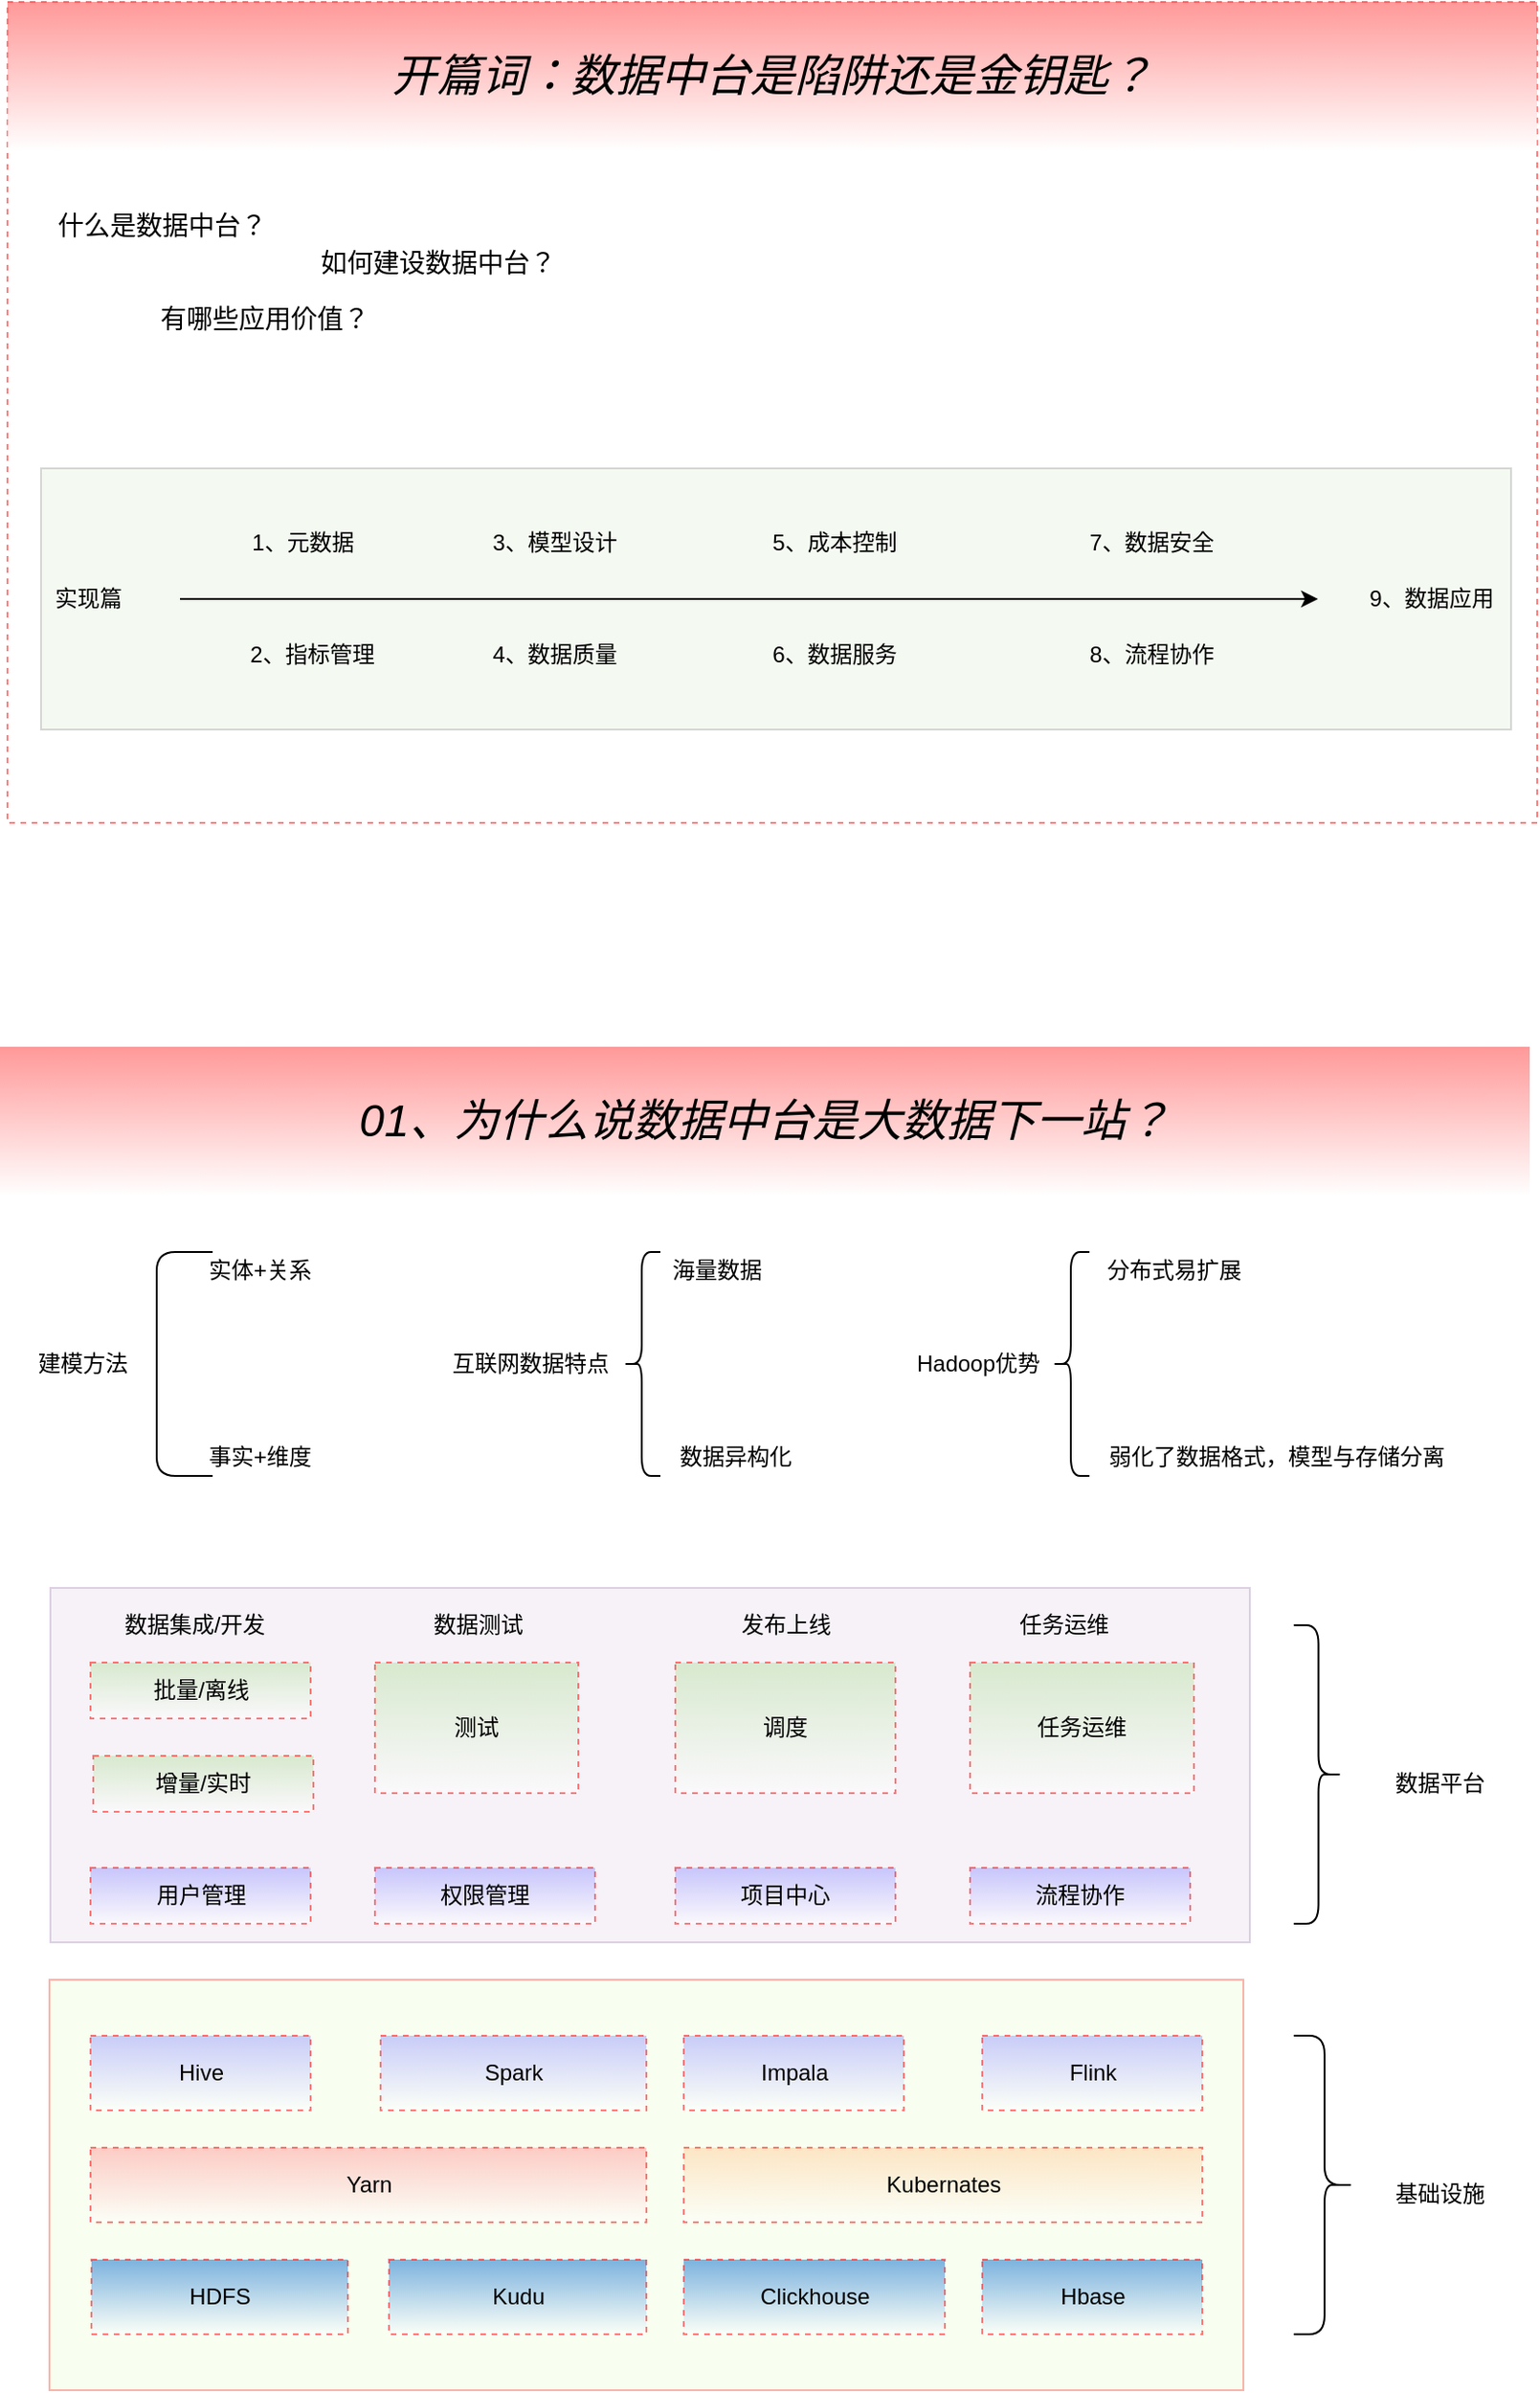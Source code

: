 <mxfile version="14.8.1" type="github">
  <diagram id="fgFn3dPt73MYGTA3JO_e" name="Page-1">
    <mxGraphModel dx="1426" dy="1963" grid="1" gridSize="10" guides="1" tooltips="1" connect="1" arrows="1" fold="1" page="1" pageScale="1" pageWidth="827" pageHeight="1169" math="0" shadow="0">
      <root>
        <mxCell id="0" />
        <mxCell id="1" parent="0" />
        <mxCell id="ZgDPxjDo1qlyhEOBNAD5-48" value="" style="rounded=0;whiteSpace=wrap;html=1;strokeColor=#000000;strokeWidth=1;fillColor=#B9E0A5;gradientColor=none;opacity=30;" vertex="1" parent="1">
          <mxGeometry x="22" y="130" width="788" height="140" as="geometry" />
        </mxCell>
        <mxCell id="ZgDPxjDo1qlyhEOBNAD5-45" value="" style="rounded=0;whiteSpace=wrap;html=1;strokeColor=#9673a6;strokeWidth=1;opacity=30;fillColor=#e1d5e7;" vertex="1" parent="1">
          <mxGeometry x="27" y="730" width="643" height="190" as="geometry" />
        </mxCell>
        <mxCell id="ZgDPxjDo1qlyhEOBNAD5-28" value="" style="rounded=0;whiteSpace=wrap;html=1;strokeColor=#FF0000;strokeWidth=1;fillColor=#E6FFCC;opacity=30;" vertex="1" parent="1">
          <mxGeometry x="26.5" y="940" width="640" height="220" as="geometry" />
        </mxCell>
        <mxCell id="ZgDPxjDo1qlyhEOBNAD5-14" value="" style="rounded=0;whiteSpace=wrap;html=1;opacity=50;dashed=1;strokeWidth=1;strokeColor=#FF0000;perimeterSpacing=10;" vertex="1" parent="1">
          <mxGeometry x="4" y="-120" width="820" height="440" as="geometry" />
        </mxCell>
        <mxCell id="pajPc3zmstrj46u7FXM_-1" value="&lt;font style=&quot;font-size: 14px&quot;&gt;什么是数据中台？&lt;/font&gt;" style="text;html=1;strokeColor=none;fillColor=none;align=center;verticalAlign=middle;whiteSpace=wrap;rounded=0;" parent="1" vertex="1">
          <mxGeometry x="26.5" y="-30" width="120" height="60" as="geometry" />
        </mxCell>
        <mxCell id="pajPc3zmstrj46u7FXM_-2" value="&lt;font style=&quot;font-size: 14px&quot;&gt;如何建设数据中台？&lt;/font&gt;" style="text;html=1;strokeColor=none;fillColor=none;align=center;verticalAlign=middle;whiteSpace=wrap;rounded=0;" parent="1" vertex="1">
          <mxGeometry x="160" y="-10" width="150" height="60" as="geometry" />
        </mxCell>
        <mxCell id="pajPc3zmstrj46u7FXM_-3" value="&lt;font style=&quot;font-size: 14px&quot;&gt;有哪些应用价值？&lt;/font&gt;" style="text;html=1;strokeColor=none;fillColor=none;align=center;verticalAlign=middle;whiteSpace=wrap;rounded=0;" parent="1" vertex="1">
          <mxGeometry x="71.5" y="20" width="140" height="60" as="geometry" />
        </mxCell>
        <mxCell id="pajPc3zmstrj46u7FXM_-4" value="" style="endArrow=classic;html=1;" parent="1" edge="1">
          <mxGeometry width="50" height="50" relative="1" as="geometry">
            <mxPoint x="96.5" y="200" as="sourcePoint" />
            <mxPoint x="706.5" y="200" as="targetPoint" />
          </mxGeometry>
        </mxCell>
        <mxCell id="pajPc3zmstrj46u7FXM_-5" value="实现篇" style="text;html=1;align=center;verticalAlign=middle;resizable=0;points=[];autosize=1;strokeColor=none;" parent="1" vertex="1">
          <mxGeometry x="21.5" y="190" width="50" height="20" as="geometry" />
        </mxCell>
        <mxCell id="pajPc3zmstrj46u7FXM_-6" value="1、元数据" style="text;html=1;align=center;verticalAlign=middle;resizable=0;points=[];autosize=1;strokeColor=none;" parent="1" vertex="1">
          <mxGeometry x="126.5" y="160" width="70" height="20" as="geometry" />
        </mxCell>
        <mxCell id="pajPc3zmstrj46u7FXM_-7" value="3、模型设计" style="text;html=1;align=center;verticalAlign=middle;resizable=0;points=[];autosize=1;strokeColor=none;" parent="1" vertex="1">
          <mxGeometry x="256.5" y="160" width="80" height="20" as="geometry" />
        </mxCell>
        <mxCell id="pajPc3zmstrj46u7FXM_-8" value="2、指标管理" style="text;html=1;align=center;verticalAlign=middle;resizable=0;points=[];autosize=1;strokeColor=none;" parent="1" vertex="1">
          <mxGeometry x="126.5" y="220" width="80" height="20" as="geometry" />
        </mxCell>
        <mxCell id="pajPc3zmstrj46u7FXM_-9" value="4、数据质量" style="text;html=1;align=center;verticalAlign=middle;resizable=0;points=[];autosize=1;strokeColor=none;" parent="1" vertex="1">
          <mxGeometry x="256.5" y="220" width="80" height="20" as="geometry" />
        </mxCell>
        <mxCell id="pajPc3zmstrj46u7FXM_-10" value="5、成本控制" style="text;html=1;align=center;verticalAlign=middle;resizable=0;points=[];autosize=1;strokeColor=none;" parent="1" vertex="1">
          <mxGeometry x="406.5" y="160" width="80" height="20" as="geometry" />
        </mxCell>
        <mxCell id="pajPc3zmstrj46u7FXM_-11" value="6、数据服务" style="text;html=1;align=center;verticalAlign=middle;resizable=0;points=[];autosize=1;strokeColor=none;" parent="1" vertex="1">
          <mxGeometry x="406.5" y="220" width="80" height="20" as="geometry" />
        </mxCell>
        <mxCell id="pajPc3zmstrj46u7FXM_-12" value="7、数据安全" style="text;html=1;align=center;verticalAlign=middle;resizable=0;points=[];autosize=1;strokeColor=none;" parent="1" vertex="1">
          <mxGeometry x="576.5" y="160" width="80" height="20" as="geometry" />
        </mxCell>
        <mxCell id="pajPc3zmstrj46u7FXM_-13" value="8、流程协作" style="text;html=1;align=center;verticalAlign=middle;resizable=0;points=[];autosize=1;strokeColor=none;" parent="1" vertex="1">
          <mxGeometry x="576.5" y="220" width="80" height="20" as="geometry" />
        </mxCell>
        <mxCell id="pajPc3zmstrj46u7FXM_-14" value="9、数据应用" style="text;html=1;align=center;verticalAlign=middle;resizable=0;points=[];autosize=1;strokeColor=none;" parent="1" vertex="1">
          <mxGeometry x="726.5" y="190" width="80" height="20" as="geometry" />
        </mxCell>
        <mxCell id="ZgDPxjDo1qlyhEOBNAD5-1" value="" style="shape=curlyBracket;whiteSpace=wrap;html=1;rounded=1;size=0;" vertex="1" parent="1">
          <mxGeometry x="84" y="550" width="30" height="120" as="geometry" />
        </mxCell>
        <mxCell id="ZgDPxjDo1qlyhEOBNAD5-2" value="建模方法" style="text;html=1;align=center;verticalAlign=middle;resizable=0;points=[];autosize=1;strokeColor=none;" vertex="1" parent="1">
          <mxGeometry x="14" y="600" width="60" height="20" as="geometry" />
        </mxCell>
        <mxCell id="ZgDPxjDo1qlyhEOBNAD5-3" value="实体+关系" style="text;html=1;align=center;verticalAlign=middle;resizable=0;points=[];autosize=1;strokeColor=none;" vertex="1" parent="1">
          <mxGeometry x="104" y="550" width="70" height="20" as="geometry" />
        </mxCell>
        <mxCell id="ZgDPxjDo1qlyhEOBNAD5-4" value="事实+维度" style="text;html=1;align=center;verticalAlign=middle;resizable=0;points=[];autosize=1;strokeColor=none;" vertex="1" parent="1">
          <mxGeometry x="104" y="650" width="70" height="20" as="geometry" />
        </mxCell>
        <mxCell id="ZgDPxjDo1qlyhEOBNAD5-6" value="" style="shape=curlyBracket;whiteSpace=wrap;html=1;rounded=1;" vertex="1" parent="1">
          <mxGeometry x="334" y="550" width="20" height="120" as="geometry" />
        </mxCell>
        <mxCell id="ZgDPxjDo1qlyhEOBNAD5-7" value="互联网数据特点" style="text;html=1;align=center;verticalAlign=middle;resizable=0;points=[];autosize=1;strokeColor=none;" vertex="1" parent="1">
          <mxGeometry x="234" y="600" width="100" height="20" as="geometry" />
        </mxCell>
        <mxCell id="ZgDPxjDo1qlyhEOBNAD5-8" value="海量数据" style="text;html=1;align=center;verticalAlign=middle;resizable=0;points=[];autosize=1;strokeColor=none;" vertex="1" parent="1">
          <mxGeometry x="354" y="550" width="60" height="20" as="geometry" />
        </mxCell>
        <mxCell id="ZgDPxjDo1qlyhEOBNAD5-9" value="数据异构化" style="text;html=1;align=center;verticalAlign=middle;resizable=0;points=[];autosize=1;strokeColor=none;" vertex="1" parent="1">
          <mxGeometry x="354" y="650" width="80" height="20" as="geometry" />
        </mxCell>
        <mxCell id="ZgDPxjDo1qlyhEOBNAD5-10" value="" style="shape=curlyBracket;whiteSpace=wrap;html=1;rounded=1;" vertex="1" parent="1">
          <mxGeometry x="564" y="550" width="20" height="120" as="geometry" />
        </mxCell>
        <mxCell id="ZgDPxjDo1qlyhEOBNAD5-11" value="Hadoop优势" style="text;html=1;align=center;verticalAlign=middle;resizable=0;points=[];autosize=1;strokeColor=none;" vertex="1" parent="1">
          <mxGeometry x="484" y="600" width="80" height="20" as="geometry" />
        </mxCell>
        <mxCell id="ZgDPxjDo1qlyhEOBNAD5-12" value="分布式易扩展" style="text;html=1;align=center;verticalAlign=middle;resizable=0;points=[];autosize=1;strokeColor=none;" vertex="1" parent="1">
          <mxGeometry x="584" y="550" width="90" height="20" as="geometry" />
        </mxCell>
        <mxCell id="ZgDPxjDo1qlyhEOBNAD5-13" value="弱化了数据格式，模型与存储分离" style="text;html=1;align=center;verticalAlign=middle;resizable=0;points=[];autosize=1;strokeColor=none;" vertex="1" parent="1">
          <mxGeometry x="584" y="650" width="200" height="20" as="geometry" />
        </mxCell>
        <mxCell id="ZgDPxjDo1qlyhEOBNAD5-15" value="&lt;font style=&quot;font-size: 24px&quot;&gt;&lt;i&gt;开篇词：数据中台是陷阱还是金钥匙？&lt;/i&gt;&lt;/font&gt;" style="text;html=1;strokeColor=none;align=center;verticalAlign=middle;whiteSpace=wrap;rounded=0;dashed=1;opacity=50;fillColor=#FF3333;gradientColor=#ffffff;" vertex="1" parent="1">
          <mxGeometry x="4" y="-120" width="820" height="80" as="geometry" />
        </mxCell>
        <mxCell id="ZgDPxjDo1qlyhEOBNAD5-16" value="&lt;font style=&quot;font-size: 24px&quot;&gt;&lt;i&gt;01、为什么说数据中台是大数据下一站？&lt;/i&gt;&lt;/font&gt;" style="text;html=1;strokeColor=none;align=center;verticalAlign=middle;whiteSpace=wrap;rounded=0;dashed=1;opacity=50;fillColor=#FF3333;gradientColor=#ffffff;" vertex="1" parent="1">
          <mxGeometry y="440" width="820" height="80" as="geometry" />
        </mxCell>
        <mxCell id="ZgDPxjDo1qlyhEOBNAD5-17" value="Hive" style="rounded=0;whiteSpace=wrap;html=1;dashed=1;strokeColor=#FF0000;strokeWidth=1;fillColor=#9999FF;gradientColor=#ffffff;opacity=50;" vertex="1" parent="1">
          <mxGeometry x="48.5" y="970" width="118" height="40" as="geometry" />
        </mxCell>
        <mxCell id="ZgDPxjDo1qlyhEOBNAD5-18" value="Spark" style="rounded=0;whiteSpace=wrap;html=1;dashed=1;strokeColor=#FF0000;strokeWidth=1;fillColor=#9999FF;gradientColor=#ffffff;opacity=50;" vertex="1" parent="1">
          <mxGeometry x="204" y="970" width="142.5" height="40" as="geometry" />
        </mxCell>
        <mxCell id="ZgDPxjDo1qlyhEOBNAD5-19" value="Impala" style="rounded=0;whiteSpace=wrap;html=1;dashed=1;strokeColor=#FF0000;strokeWidth=1;fillColor=#9999FF;gradientColor=#ffffff;opacity=50;" vertex="1" parent="1">
          <mxGeometry x="366.5" y="970" width="118" height="40" as="geometry" />
        </mxCell>
        <mxCell id="ZgDPxjDo1qlyhEOBNAD5-20" value="Flink" style="rounded=0;whiteSpace=wrap;html=1;dashed=1;strokeColor=#FF0000;strokeWidth=1;fillColor=#9999FF;gradientColor=#ffffff;opacity=50;" vertex="1" parent="1">
          <mxGeometry x="526.5" y="970" width="118" height="40" as="geometry" />
        </mxCell>
        <mxCell id="ZgDPxjDo1qlyhEOBNAD5-21" value="Yarn" style="rounded=0;whiteSpace=wrap;html=1;dashed=1;strokeColor=#FF0000;strokeWidth=1;gradientColor=#ffffff;opacity=50;fillColor=#FF9999;" vertex="1" parent="1">
          <mxGeometry x="48.5" y="1030" width="298" height="40" as="geometry" />
        </mxCell>
        <mxCell id="ZgDPxjDo1qlyhEOBNAD5-22" value="Kubernates" style="rounded=0;whiteSpace=wrap;html=1;dashed=1;strokeColor=#FF0000;strokeWidth=1;gradientColor=#ffffff;opacity=50;fillColor=#FFCC99;" vertex="1" parent="1">
          <mxGeometry x="366.5" y="1030" width="278" height="40" as="geometry" />
        </mxCell>
        <mxCell id="ZgDPxjDo1qlyhEOBNAD5-23" value="HDFS" style="rounded=0;whiteSpace=wrap;html=1;dashed=1;strokeColor=#FF0000;strokeWidth=1;gradientColor=#ffffff;opacity=50;fillColor=#0066CC;" vertex="1" parent="1">
          <mxGeometry x="49" y="1090" width="137.5" height="40" as="geometry" />
        </mxCell>
        <mxCell id="ZgDPxjDo1qlyhEOBNAD5-24" value="Kudu" style="rounded=0;whiteSpace=wrap;html=1;dashed=1;strokeColor=#FF0000;strokeWidth=1;gradientColor=#ffffff;opacity=50;fillColor=#0066CC;" vertex="1" parent="1">
          <mxGeometry x="208.5" y="1090" width="138" height="40" as="geometry" />
        </mxCell>
        <mxCell id="ZgDPxjDo1qlyhEOBNAD5-25" value="Hbase" style="rounded=0;whiteSpace=wrap;html=1;dashed=1;strokeColor=#FF0000;strokeWidth=1;gradientColor=#ffffff;opacity=50;fillColor=#0066CC;" vertex="1" parent="1">
          <mxGeometry x="526.5" y="1090" width="118" height="40" as="geometry" />
        </mxCell>
        <mxCell id="ZgDPxjDo1qlyhEOBNAD5-26" value="Clickhouse" style="rounded=0;whiteSpace=wrap;html=1;dashed=1;strokeColor=#FF0000;strokeWidth=1;gradientColor=#ffffff;opacity=50;fillColor=#0066CC;" vertex="1" parent="1">
          <mxGeometry x="366.5" y="1090" width="140" height="40" as="geometry" />
        </mxCell>
        <mxCell id="ZgDPxjDo1qlyhEOBNAD5-29" value="基础设施" style="text;html=1;strokeColor=none;fillColor=none;align=center;verticalAlign=middle;whiteSpace=wrap;rounded=0;dashed=1;opacity=10;" vertex="1" parent="1">
          <mxGeometry x="736.5" y="1040" width="70" height="30" as="geometry" />
        </mxCell>
        <mxCell id="ZgDPxjDo1qlyhEOBNAD5-30" value="" style="shape=curlyBracket;whiteSpace=wrap;html=1;rounded=1;flipH=1;strokeWidth=1;gradientColor=none;fillColor=none;" vertex="1" parent="1">
          <mxGeometry x="693.5" y="970" width="33" height="160" as="geometry" />
        </mxCell>
        <mxCell id="ZgDPxjDo1qlyhEOBNAD5-31" value="用户管理" style="rounded=0;whiteSpace=wrap;html=1;dashed=1;strokeColor=#FF0000;strokeWidth=1;fillColor=#9999FF;gradientColor=#ffffff;opacity=50;" vertex="1" parent="1">
          <mxGeometry x="48.5" y="880" width="118" height="30" as="geometry" />
        </mxCell>
        <mxCell id="ZgDPxjDo1qlyhEOBNAD5-32" value="权限管理" style="rounded=0;whiteSpace=wrap;html=1;dashed=1;strokeColor=#FF0000;strokeWidth=1;fillColor=#9999FF;gradientColor=#ffffff;opacity=50;" vertex="1" parent="1">
          <mxGeometry x="201" y="880" width="118" height="30" as="geometry" />
        </mxCell>
        <mxCell id="ZgDPxjDo1qlyhEOBNAD5-33" value="项目中心" style="rounded=0;whiteSpace=wrap;html=1;dashed=1;strokeColor=#FF0000;strokeWidth=1;fillColor=#9999FF;gradientColor=#ffffff;opacity=50;" vertex="1" parent="1">
          <mxGeometry x="362" y="880" width="118" height="30" as="geometry" />
        </mxCell>
        <mxCell id="ZgDPxjDo1qlyhEOBNAD5-34" value="流程协作" style="rounded=0;whiteSpace=wrap;html=1;dashed=1;strokeColor=#FF0000;strokeWidth=1;fillColor=#9999FF;gradientColor=#ffffff;opacity=50;" vertex="1" parent="1">
          <mxGeometry x="520" y="880" width="118" height="30" as="geometry" />
        </mxCell>
        <mxCell id="ZgDPxjDo1qlyhEOBNAD5-36" value="批量/离线" style="rounded=0;whiteSpace=wrap;html=1;dashed=1;strokeColor=#FF0000;strokeWidth=1;gradientColor=#ffffff;opacity=50;fillColor=#B9E0A5;" vertex="1" parent="1">
          <mxGeometry x="48.5" y="770" width="118" height="30" as="geometry" />
        </mxCell>
        <mxCell id="ZgDPxjDo1qlyhEOBNAD5-37" value="增量/实时" style="rounded=0;whiteSpace=wrap;html=1;dashed=1;strokeColor=#FF0000;strokeWidth=1;gradientColor=#ffffff;opacity=50;fillColor=#B9E0A5;" vertex="1" parent="1">
          <mxGeometry x="50" y="820" width="118" height="30" as="geometry" />
        </mxCell>
        <mxCell id="ZgDPxjDo1qlyhEOBNAD5-38" value="测试" style="rounded=0;whiteSpace=wrap;html=1;dashed=1;strokeColor=#FF0000;strokeWidth=1;gradientColor=#ffffff;opacity=50;fillColor=#B9E0A5;" vertex="1" parent="1">
          <mxGeometry x="201" y="770" width="109" height="70" as="geometry" />
        </mxCell>
        <mxCell id="ZgDPxjDo1qlyhEOBNAD5-39" value="调度" style="rounded=0;whiteSpace=wrap;html=1;dashed=1;strokeColor=#FF0000;strokeWidth=1;gradientColor=#ffffff;opacity=50;fillColor=#B9E0A5;" vertex="1" parent="1">
          <mxGeometry x="362" y="770" width="118" height="70" as="geometry" />
        </mxCell>
        <mxCell id="ZgDPxjDo1qlyhEOBNAD5-40" value="任务运维" style="rounded=0;whiteSpace=wrap;html=1;dashed=1;strokeColor=#FF0000;strokeWidth=1;gradientColor=#ffffff;opacity=50;fillColor=#B9E0A5;" vertex="1" parent="1">
          <mxGeometry x="520" y="770" width="120" height="70" as="geometry" />
        </mxCell>
        <mxCell id="ZgDPxjDo1qlyhEOBNAD5-41" value="数据集成/开发" style="text;html=1;align=center;verticalAlign=middle;resizable=0;points=[];autosize=1;strokeColor=none;" vertex="1" parent="1">
          <mxGeometry x="59" y="740" width="90" height="20" as="geometry" />
        </mxCell>
        <mxCell id="ZgDPxjDo1qlyhEOBNAD5-42" value="数据测试" style="text;html=1;align=center;verticalAlign=middle;resizable=0;points=[];autosize=1;strokeColor=none;" vertex="1" parent="1">
          <mxGeometry x="225.5" y="740" width="60" height="20" as="geometry" />
        </mxCell>
        <mxCell id="ZgDPxjDo1qlyhEOBNAD5-43" value="发布上线" style="text;html=1;align=center;verticalAlign=middle;resizable=0;points=[];autosize=1;strokeColor=none;" vertex="1" parent="1">
          <mxGeometry x="391" y="740" width="60" height="20" as="geometry" />
        </mxCell>
        <mxCell id="ZgDPxjDo1qlyhEOBNAD5-44" value="任务运维" style="text;html=1;align=center;verticalAlign=middle;resizable=0;points=[];autosize=1;strokeColor=none;" vertex="1" parent="1">
          <mxGeometry x="540" y="740" width="60" height="20" as="geometry" />
        </mxCell>
        <mxCell id="ZgDPxjDo1qlyhEOBNAD5-46" value="" style="shape=curlyBracket;whiteSpace=wrap;html=1;rounded=1;flipH=1;strokeWidth=1;gradientColor=none;fillColor=none;" vertex="1" parent="1">
          <mxGeometry x="693.5" y="750" width="26.5" height="160" as="geometry" />
        </mxCell>
        <mxCell id="ZgDPxjDo1qlyhEOBNAD5-47" value="数据平台" style="text;html=1;strokeColor=none;fillColor=none;align=center;verticalAlign=middle;whiteSpace=wrap;rounded=0;dashed=1;opacity=10;" vertex="1" parent="1">
          <mxGeometry x="736.5" y="820" width="70" height="30" as="geometry" />
        </mxCell>
      </root>
    </mxGraphModel>
  </diagram>
</mxfile>
